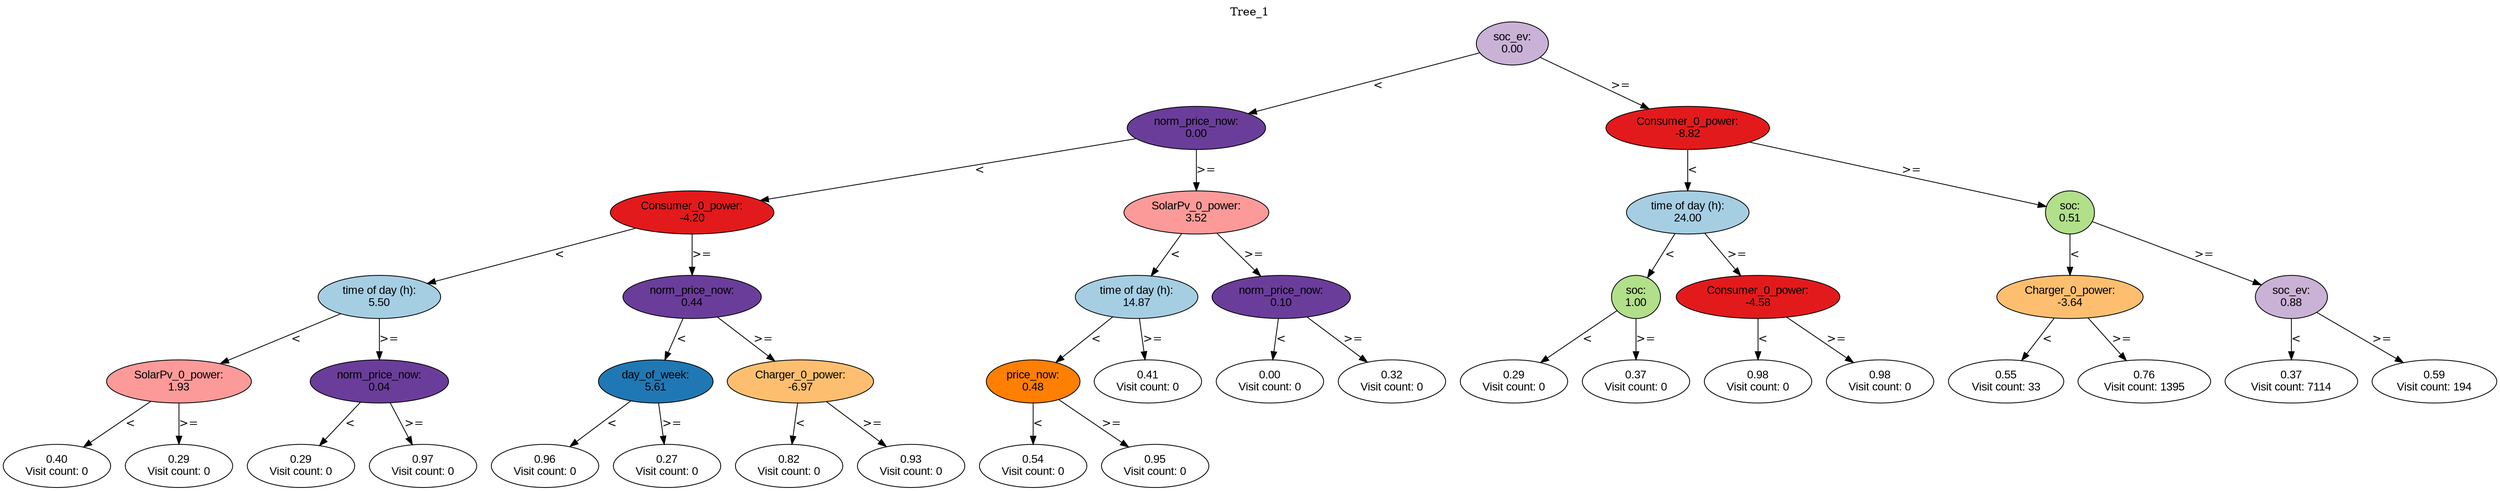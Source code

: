 digraph BST {
    node [fontname="Arial" style=filled colorscheme=paired12];
    0 [ label = "soc_ev:
0.00" fillcolor=9];
    1 [ label = "norm_price_now:
0.00" fillcolor=10];
    2 [ label = "Consumer_0_power:
-4.20" fillcolor=6];
    3 [ label = "time of day (h):
5.50" fillcolor=1];
    4 [ label = "SolarPv_0_power:
1.93" fillcolor=5];
    5 [ label = "0.40
Visit count: 0" fillcolor=white];
    6 [ label = "0.29
Visit count: 0" fillcolor=white];
    7 [ label = "norm_price_now:
0.04" fillcolor=10];
    8 [ label = "0.29
Visit count: 0" fillcolor=white];
    9 [ label = "0.97
Visit count: 0" fillcolor=white];
    10 [ label = "norm_price_now:
0.44" fillcolor=10];
    11 [ label = "day_of_week:
5.61" fillcolor=2];
    12 [ label = "0.96
Visit count: 0" fillcolor=white];
    13 [ label = "0.27
Visit count: 0" fillcolor=white];
    14 [ label = "Charger_0_power:
-6.97" fillcolor=7];
    15 [ label = "0.82
Visit count: 0" fillcolor=white];
    16 [ label = "0.93
Visit count: 0" fillcolor=white];
    17 [ label = "SolarPv_0_power:
3.52" fillcolor=5];
    18 [ label = "time of day (h):
14.87" fillcolor=1];
    19 [ label = "price_now:
0.48" fillcolor=8];
    20 [ label = "0.54
Visit count: 0" fillcolor=white];
    21 [ label = "0.95
Visit count: 0" fillcolor=white];
    22 [ label = "0.41
Visit count: 0" fillcolor=white];
    23 [ label = "norm_price_now:
0.10" fillcolor=10];
    24 [ label = "0.00
Visit count: 0" fillcolor=white];
    25 [ label = "0.32
Visit count: 0" fillcolor=white];
    26 [ label = "Consumer_0_power:
-8.82" fillcolor=6];
    27 [ label = "time of day (h):
24.00" fillcolor=1];
    28 [ label = "soc:
1.00" fillcolor=3];
    29 [ label = "0.29
Visit count: 0" fillcolor=white];
    30 [ label = "0.37
Visit count: 0" fillcolor=white];
    31 [ label = "Consumer_0_power:
-4.58" fillcolor=6];
    32 [ label = "0.98
Visit count: 0" fillcolor=white];
    33 [ label = "0.98
Visit count: 0" fillcolor=white];
    34 [ label = "soc:
0.51" fillcolor=3];
    35 [ label = "Charger_0_power:
-3.64" fillcolor=7];
    36 [ label = "0.55
Visit count: 33" fillcolor=white];
    37 [ label = "0.76
Visit count: 1395" fillcolor=white];
    38 [ label = "soc_ev:
0.88" fillcolor=9];
    39 [ label = "0.37
Visit count: 7114" fillcolor=white];
    40 [ label = "0.59
Visit count: 194" fillcolor=white];

    0  -> 1[ label = "<"];
    0  -> 26[ label = ">="];
    1  -> 2[ label = "<"];
    1  -> 17[ label = ">="];
    2  -> 3[ label = "<"];
    2  -> 10[ label = ">="];
    3  -> 4[ label = "<"];
    3  -> 7[ label = ">="];
    4  -> 5[ label = "<"];
    4  -> 6[ label = ">="];
    7  -> 8[ label = "<"];
    7  -> 9[ label = ">="];
    10  -> 11[ label = "<"];
    10  -> 14[ label = ">="];
    11  -> 12[ label = "<"];
    11  -> 13[ label = ">="];
    14  -> 15[ label = "<"];
    14  -> 16[ label = ">="];
    17  -> 18[ label = "<"];
    17  -> 23[ label = ">="];
    18  -> 19[ label = "<"];
    18  -> 22[ label = ">="];
    19  -> 20[ label = "<"];
    19  -> 21[ label = ">="];
    23  -> 24[ label = "<"];
    23  -> 25[ label = ">="];
    26  -> 27[ label = "<"];
    26  -> 34[ label = ">="];
    27  -> 28[ label = "<"];
    27  -> 31[ label = ">="];
    28  -> 29[ label = "<"];
    28  -> 30[ label = ">="];
    31  -> 32[ label = "<"];
    31  -> 33[ label = ">="];
    34  -> 35[ label = "<"];
    34  -> 38[ label = ">="];
    35  -> 36[ label = "<"];
    35  -> 37[ label = ">="];
    38  -> 39[ label = "<"];
    38  -> 40[ label = ">="];

    labelloc="t";
    label="Tree_1";
}